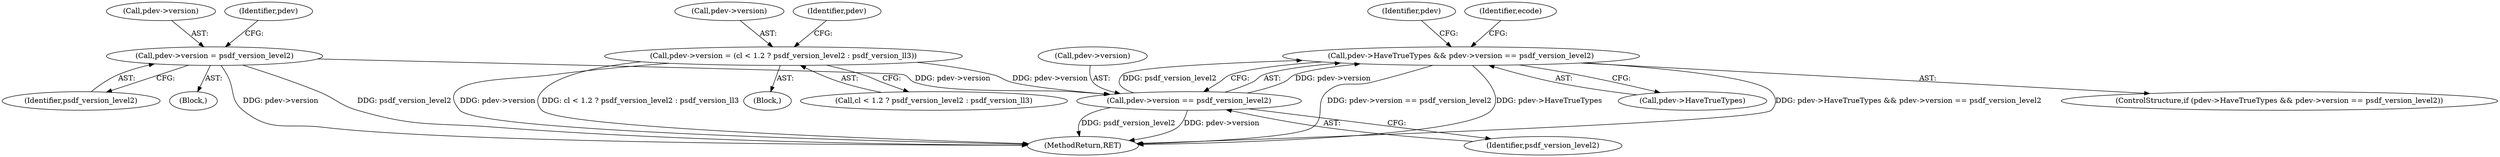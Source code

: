 digraph "0_ghostscript_c3476dde7743761a4e1d39a631716199b696b880@pointer" {
"1001296" [label="(Call,pdev->HaveTrueTypes && pdev->version == psdf_version_level2)"];
"1001300" [label="(Call,pdev->version == psdf_version_level2)"];
"1000913" [label="(Call,pdev->version = psdf_version_level2)"];
"1000868" [label="(Call,pdev->version = (cl < 1.2 ? psdf_version_level2 : psdf_version_ll3))"];
"1000868" [label="(Call,pdev->version = (cl < 1.2 ? psdf_version_level2 : psdf_version_ll3))"];
"1000917" [label="(Identifier,psdf_version_level2)"];
"1000869" [label="(Call,pdev->version)"];
"1001308" [label="(Identifier,pdev)"];
"1001295" [label="(ControlStructure,if (pdev->HaveTrueTypes && pdev->version == psdf_version_level2))"];
"1001301" [label="(Call,pdev->version)"];
"1000913" [label="(Call,pdev->version = psdf_version_level2)"];
"1000882" [label="(Block,)"];
"1001296" [label="(Call,pdev->HaveTrueTypes && pdev->version == psdf_version_level2)"];
"1000122" [label="(Block,)"];
"1001313" [label="(Identifier,ecode)"];
"1000914" [label="(Call,pdev->version)"];
"1001304" [label="(Identifier,psdf_version_level2)"];
"1001300" [label="(Call,pdev->version == psdf_version_level2)"];
"1000880" [label="(Identifier,pdev)"];
"1000872" [label="(Call,cl < 1.2 ? psdf_version_level2 : psdf_version_ll3)"];
"1001549" [label="(MethodReturn,RET)"];
"1000942" [label="(Identifier,pdev)"];
"1001297" [label="(Call,pdev->HaveTrueTypes)"];
"1001296" -> "1001295"  [label="AST: "];
"1001296" -> "1001297"  [label="CFG: "];
"1001296" -> "1001300"  [label="CFG: "];
"1001297" -> "1001296"  [label="AST: "];
"1001300" -> "1001296"  [label="AST: "];
"1001308" -> "1001296"  [label="CFG: "];
"1001313" -> "1001296"  [label="CFG: "];
"1001296" -> "1001549"  [label="DDG: pdev->HaveTrueTypes && pdev->version == psdf_version_level2"];
"1001296" -> "1001549"  [label="DDG: pdev->version == psdf_version_level2"];
"1001296" -> "1001549"  [label="DDG: pdev->HaveTrueTypes"];
"1001300" -> "1001296"  [label="DDG: pdev->version"];
"1001300" -> "1001296"  [label="DDG: psdf_version_level2"];
"1001300" -> "1001304"  [label="CFG: "];
"1001301" -> "1001300"  [label="AST: "];
"1001304" -> "1001300"  [label="AST: "];
"1001300" -> "1001549"  [label="DDG: pdev->version"];
"1001300" -> "1001549"  [label="DDG: psdf_version_level2"];
"1000913" -> "1001300"  [label="DDG: pdev->version"];
"1000868" -> "1001300"  [label="DDG: pdev->version"];
"1000913" -> "1000882"  [label="AST: "];
"1000913" -> "1000917"  [label="CFG: "];
"1000914" -> "1000913"  [label="AST: "];
"1000917" -> "1000913"  [label="AST: "];
"1000942" -> "1000913"  [label="CFG: "];
"1000913" -> "1001549"  [label="DDG: pdev->version"];
"1000913" -> "1001549"  [label="DDG: psdf_version_level2"];
"1000868" -> "1000122"  [label="AST: "];
"1000868" -> "1000872"  [label="CFG: "];
"1000869" -> "1000868"  [label="AST: "];
"1000872" -> "1000868"  [label="AST: "];
"1000880" -> "1000868"  [label="CFG: "];
"1000868" -> "1001549"  [label="DDG: cl < 1.2 ? psdf_version_level2 : psdf_version_ll3"];
"1000868" -> "1001549"  [label="DDG: pdev->version"];
}
